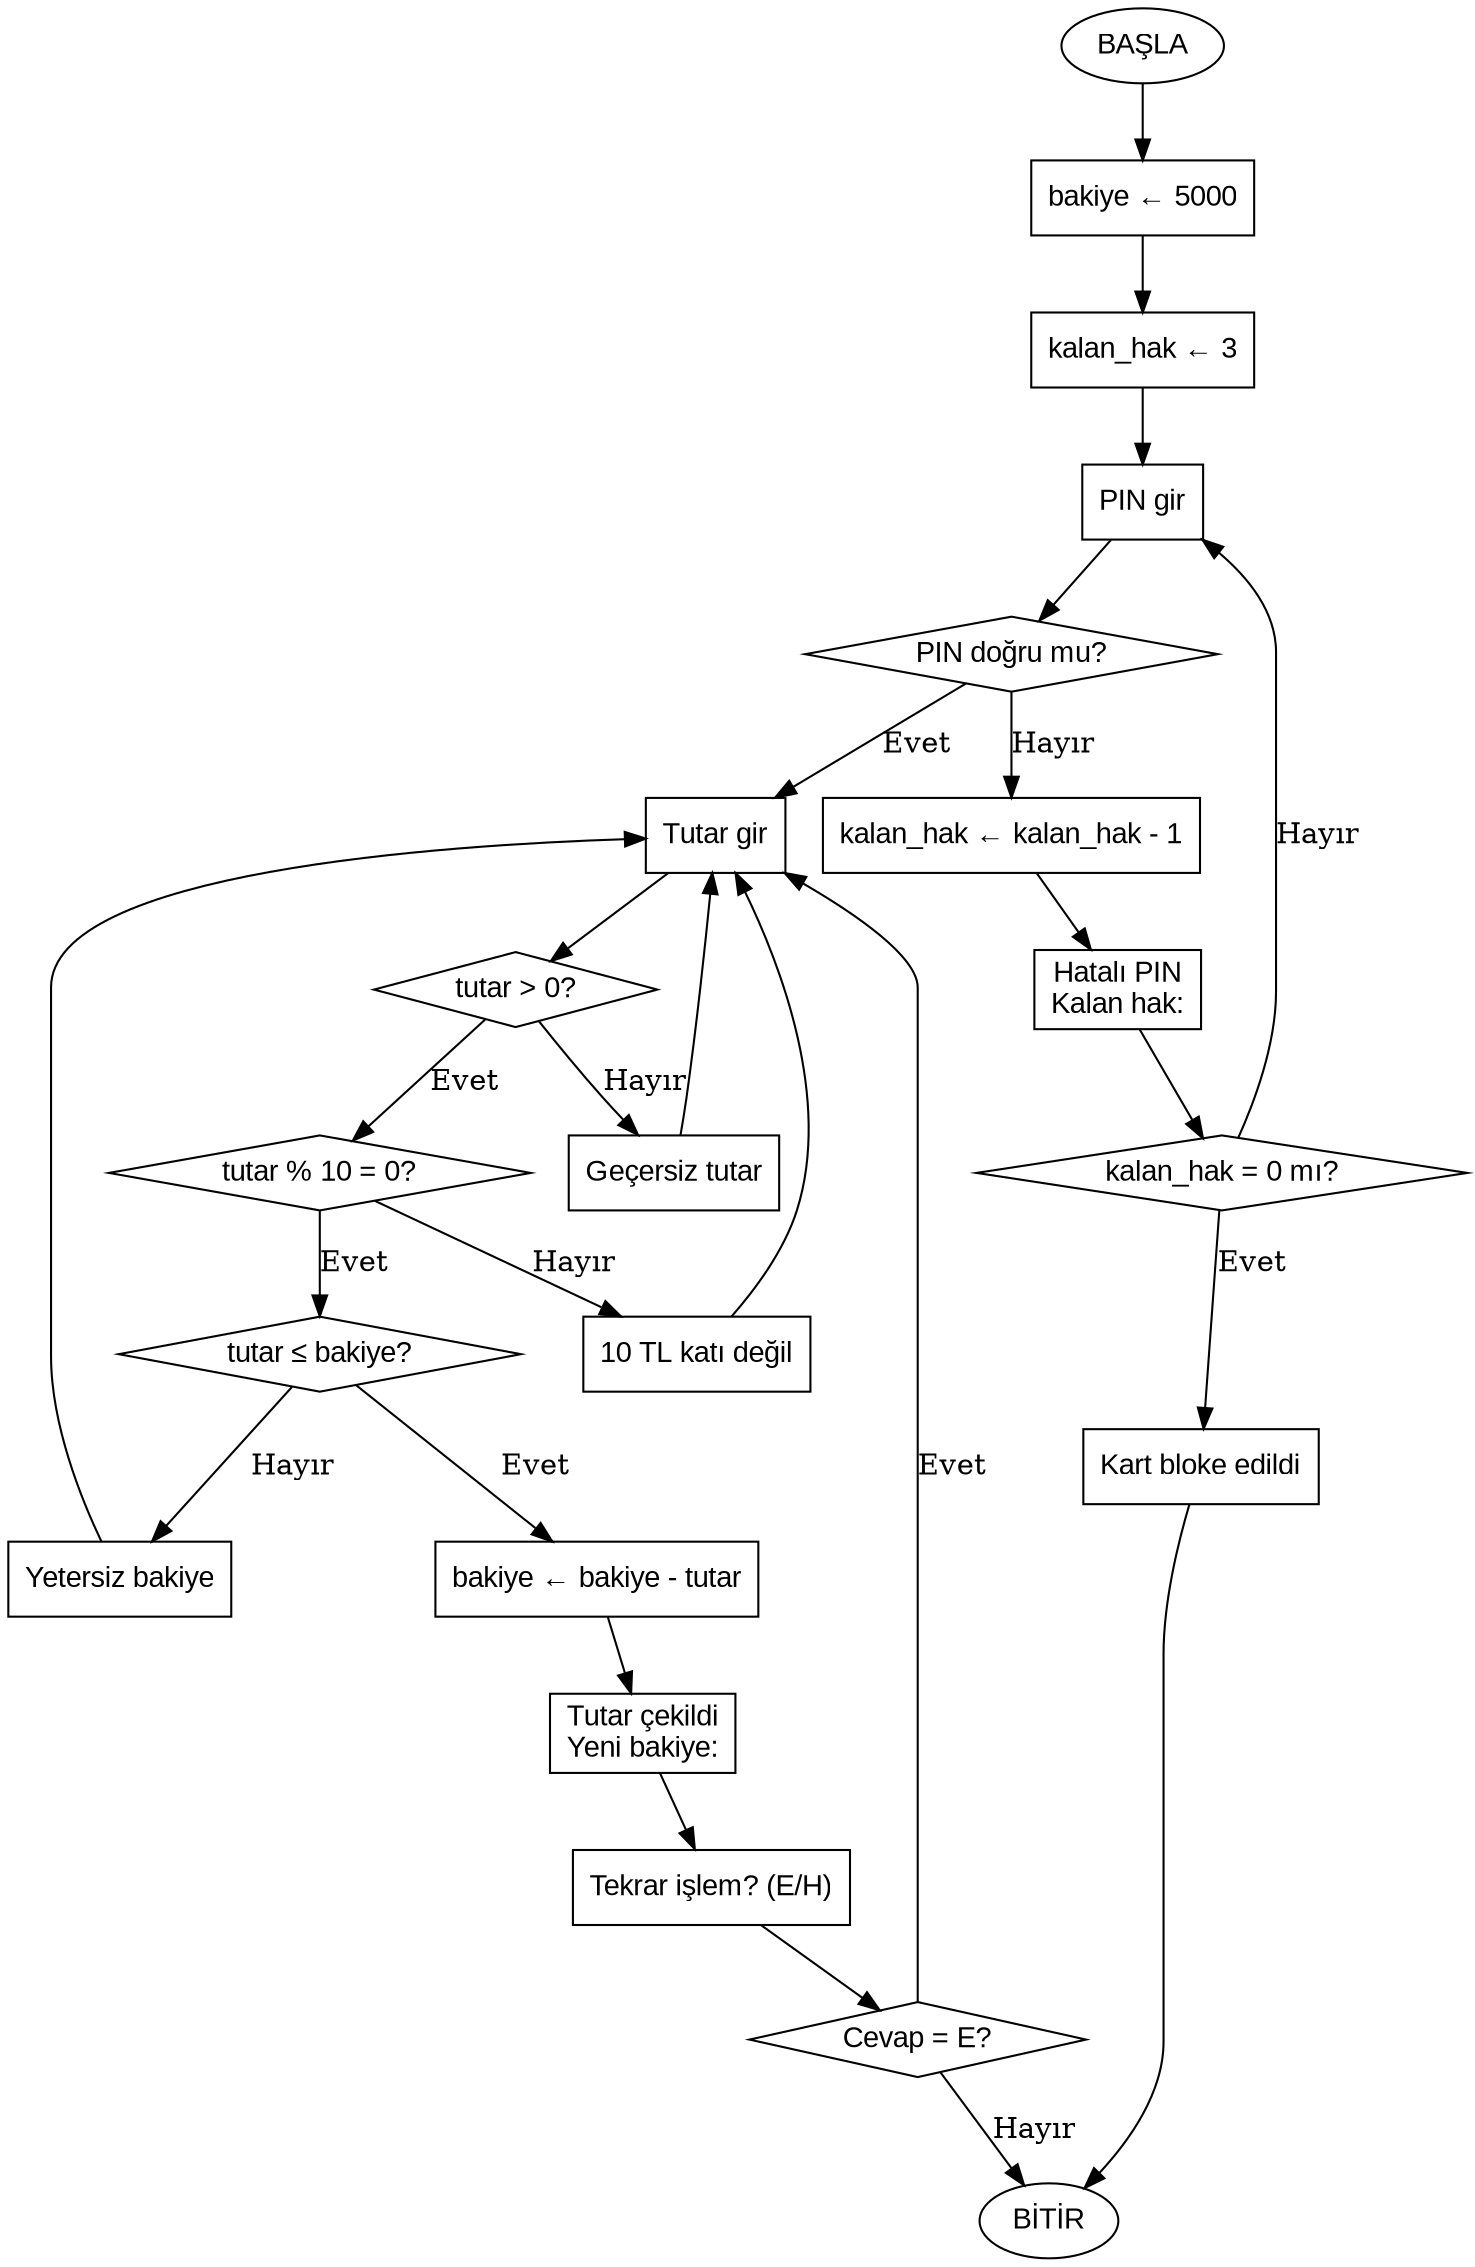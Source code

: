     digraph ATM {
    rankdir=TB;
    node [fontname="Arial"];

    Start [label="BAŞLA", shape=ellipse];
    SetBalance [label="bakiye ← 5000", shape=box];
    SetTries [label="kalan_hak ← 3", shape=box];
    EnterPIN [label="PIN gir", shape=box];
    CheckPIN [label="PIN doğru mu?", shape=diamond];
    WrongPIN [label="kalan_hak ← kalan_hak - 1", shape=box];
    ShowTries [label="Hatalı PIN\nKalan hak:", shape=box];
    CheckTries [label="kalan_hak = 0 mı?", shape=diamond];
    BlockCard [label="Kart bloke edildi", shape=box];
    End [label="BİTİR", shape=ellipse];

    EnterAmount [label="Tutar gir", shape=box];
    CheckPositive [label="tutar > 0?", shape=diamond];
    InvalidAmount [label="Geçersiz tutar", shape=box];
    CheckMultiple10 [label="tutar % 10 = 0?", shape=diamond];
    InvalidMultiple [label="10 TL katı değil", shape=box];
    CheckBalance [label="tutar ≤ bakiye?", shape=diamond];
    NotEnoughBalance [label="Yetersiz bakiye", shape=box];
    Withdraw [label="bakiye ← bakiye - tutar", shape=box];
    ShowBalance [label="Tutar çekildi\nYeni bakiye:", shape=box];
    RepeatAsk [label="Tekrar işlem? (E/H)", shape=box];
    RepeatCheck [label="Cevap = E?", shape=diamond];

    // Flow
    Start -> SetBalance -> SetTries -> EnterPIN -> CheckPIN;
    CheckPIN -> EnterAmount [label="Evet"];
    CheckPIN -> WrongPIN [label="Hayır"];
    WrongPIN -> ShowTries -> CheckTries;
    CheckTries -> BlockCard [label="Evet"];
    BlockCard -> End;
    CheckTries -> EnterPIN [label="Hayır"];

    EnterAmount -> CheckPositive;
    CheckPositive -> CheckMultiple10 [label="Evet"];
    CheckPositive -> InvalidAmount [label="Hayır"];
    InvalidAmount -> EnterAmount;

    CheckMultiple10 -> CheckBalance [label="Evet"];
    CheckMultiple10 -> InvalidMultiple [label="Hayır"];
    InvalidMultiple -> EnterAmount;

    CheckBalance -> Withdraw [label="Evet"];
    CheckBalance -> NotEnoughBalance [label="Hayır"];
    NotEnoughBalance -> EnterAmount;

    Withdraw -> ShowBalance -> RepeatAsk -> RepeatCheck;
    RepeatCheck -> EnterAmount [label="Evet"];
    RepeatCheck -> End [label="Hayır"];
}
